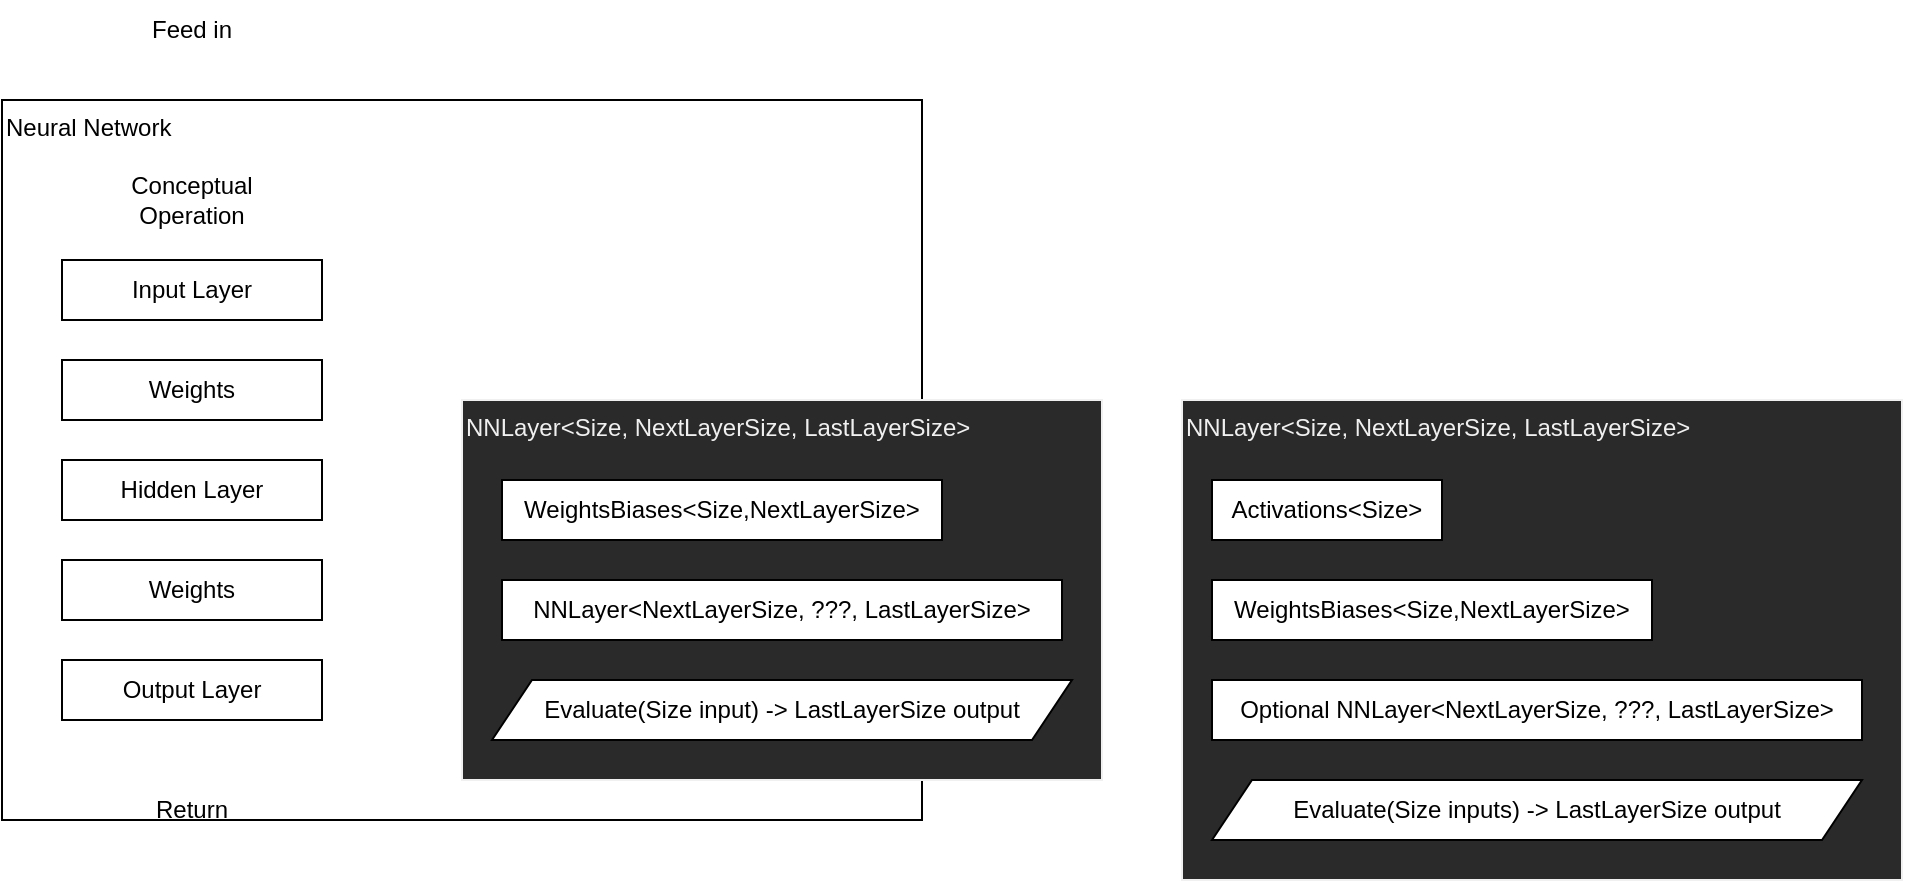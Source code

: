 <mxfile version="13.10.0" type="embed">
    <diagram id="iUhl4y-wEB996oQhHXeB" name="Page-1">
        <mxGraphModel dx="1098" dy="486" grid="1" gridSize="10" guides="1" tooltips="1" connect="1" arrows="1" fold="1" page="1" pageScale="1" pageWidth="850" pageHeight="1100" math="0" shadow="0">
            <root>
                <mxCell id="0"/>
                <mxCell id="1" parent="0"/>
                <mxCell id="9" value="Neural Network" style="rounded=0;whiteSpace=wrap;html=1;align=left;verticalAlign=top;" vertex="1" parent="1">
                    <mxGeometry x="330" y="130" width="460" height="360" as="geometry"/>
                </mxCell>
                <mxCell id="2" value="Output Layer" style="rounded=0;whiteSpace=wrap;html=1;" vertex="1" parent="1">
                    <mxGeometry x="360" y="410" width="130" height="30" as="geometry"/>
                </mxCell>
                <mxCell id="3" value="Weights" style="rounded=0;whiteSpace=wrap;html=1;" vertex="1" parent="1">
                    <mxGeometry x="360" y="360" width="130" height="30" as="geometry"/>
                </mxCell>
                <mxCell id="4" value="Hidden Layer" style="rounded=0;whiteSpace=wrap;html=1;" vertex="1" parent="1">
                    <mxGeometry x="360" y="310" width="130" height="30" as="geometry"/>
                </mxCell>
                <mxCell id="5" value="Weights" style="rounded=0;whiteSpace=wrap;html=1;" vertex="1" parent="1">
                    <mxGeometry x="360" y="260" width="130" height="30" as="geometry"/>
                </mxCell>
                <mxCell id="6" value="Input Layer" style="rounded=0;whiteSpace=wrap;html=1;" vertex="1" parent="1">
                    <mxGeometry x="360" y="210" width="130" height="30" as="geometry"/>
                </mxCell>
                <mxCell id="7" value="Feed in" style="text;html=1;strokeColor=none;fillColor=none;align=center;verticalAlign=middle;whiteSpace=wrap;rounded=0;" vertex="1" parent="1">
                    <mxGeometry x="395" y="80" width="60" height="30" as="geometry"/>
                </mxCell>
                <mxCell id="8" value="Return" style="text;html=1;strokeColor=none;fillColor=none;align=center;verticalAlign=middle;whiteSpace=wrap;rounded=0;" vertex="1" parent="1">
                    <mxGeometry x="395" y="470" width="60" height="30" as="geometry"/>
                </mxCell>
                <mxCell id="10" value="Conceptual Operation" style="text;html=1;strokeColor=none;fillColor=none;align=center;verticalAlign=middle;whiteSpace=wrap;rounded=0;" vertex="1" parent="1">
                    <mxGeometry x="405" y="170" width="40" height="20" as="geometry"/>
                </mxCell>
                <mxCell id="11" value="NNLayer&amp;lt;Size, NextLayerSize, LastLayerSize&amp;gt;" style="rounded=0;whiteSpace=wrap;html=1;fontFamily=Helvetica;fontSize=12;fontColor=#f0f0f0;align=left;strokeColor=#f0f0f0;fillColor=#2a2a2a;verticalAlign=top;" vertex="1" parent="1">
                    <mxGeometry x="560" y="280" width="320" height="190" as="geometry"/>
                </mxCell>
                <mxCell id="12" value="WeightsBiases&amp;lt;Size,NextLayerSize&amp;gt;" style="rounded=0;whiteSpace=wrap;html=1;" vertex="1" parent="1">
                    <mxGeometry x="580" y="320" width="220" height="30" as="geometry"/>
                </mxCell>
                <mxCell id="13" value="NNLayer&amp;lt;NextLayerSize, ???, LastLayerSize&amp;gt;" style="rounded=0;whiteSpace=wrap;html=1;" vertex="1" parent="1">
                    <mxGeometry x="580" y="370" width="280" height="30" as="geometry"/>
                </mxCell>
                <mxCell id="14" value="Evaluate(Size input) -&amp;gt; LastLayerSize output" style="shape=parallelogram;perimeter=parallelogramPerimeter;whiteSpace=wrap;html=1;fixedSize=1;align=center;" vertex="1" parent="1">
                    <mxGeometry x="575" y="420" width="290" height="30" as="geometry"/>
                </mxCell>
                <mxCell id="15" value="NNLayer&amp;lt;Size, NextLayerSize, LastLayerSize&amp;gt;" style="rounded=0;whiteSpace=wrap;html=1;fontFamily=Helvetica;fontSize=12;fontColor=#f0f0f0;align=left;strokeColor=#f0f0f0;fillColor=#2a2a2a;verticalAlign=top;" vertex="1" parent="1">
                    <mxGeometry x="920" y="280" width="360" height="240" as="geometry"/>
                </mxCell>
                <mxCell id="16" value="WeightsBiases&amp;lt;Size,NextLayerSize&amp;gt;" style="rounded=0;whiteSpace=wrap;html=1;" vertex="1" parent="1">
                    <mxGeometry x="935" y="370" width="220" height="30" as="geometry"/>
                </mxCell>
                <mxCell id="17" value="Optional NNLayer&amp;lt;NextLayerSize, ???, LastLayerSize&amp;gt;" style="rounded=0;whiteSpace=wrap;html=1;" vertex="1" parent="1">
                    <mxGeometry x="935" y="420" width="325" height="30" as="geometry"/>
                </mxCell>
                <mxCell id="18" value="Evaluate(Size inputs) -&amp;gt; LastLayerSize output" style="shape=parallelogram;perimeter=parallelogramPerimeter;whiteSpace=wrap;html=1;fixedSize=1;align=center;" vertex="1" parent="1">
                    <mxGeometry x="935" y="470" width="325" height="30" as="geometry"/>
                </mxCell>
                <mxCell id="19" value="Activations&amp;lt;Size&amp;gt;" style="rounded=0;whiteSpace=wrap;html=1;" vertex="1" parent="1">
                    <mxGeometry x="935" y="320" width="115" height="30" as="geometry"/>
                </mxCell>
            </root>
        </mxGraphModel>
    </diagram>
</mxfile>
